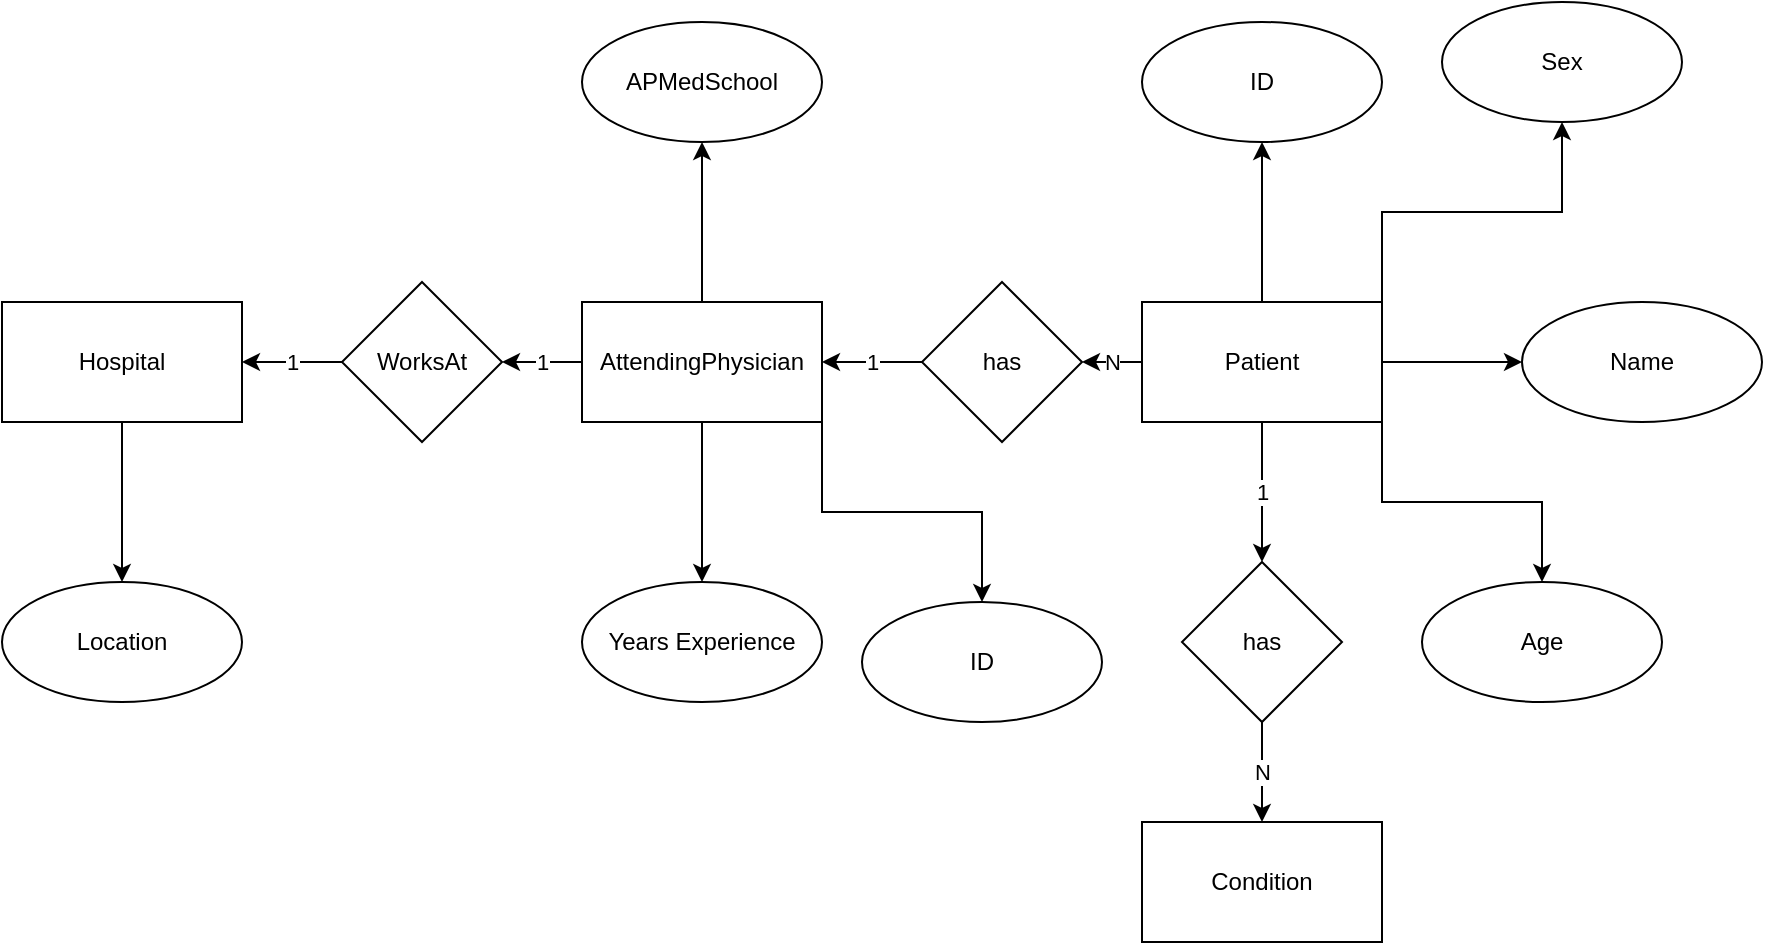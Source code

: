 <mxfile version="20.1.1" type="device"><diagram id="y0iHCeOmUGdGeMGQhV-m" name="Page-1"><mxGraphModel dx="1632" dy="468" grid="1" gridSize="10" guides="1" tooltips="1" connect="1" arrows="1" fold="1" page="1" pageScale="1" pageWidth="850" pageHeight="1100" math="0" shadow="0"><root><mxCell id="0"/><mxCell id="1" parent="0"/><mxCell id="jF_27ay80x-Qgb7Ju7_y-59" value="" style="edgeStyle=orthogonalEdgeStyle;rounded=0;orthogonalLoop=1;jettySize=auto;html=1;" edge="1" parent="1" source="jF_27ay80x-Qgb7Ju7_y-57" target="jF_27ay80x-Qgb7Ju7_y-58"><mxGeometry relative="1" as="geometry"/></mxCell><mxCell id="jF_27ay80x-Qgb7Ju7_y-61" value="" style="edgeStyle=orthogonalEdgeStyle;rounded=0;orthogonalLoop=1;jettySize=auto;html=1;" edge="1" parent="1" source="jF_27ay80x-Qgb7Ju7_y-57" target="jF_27ay80x-Qgb7Ju7_y-60"><mxGeometry relative="1" as="geometry"/></mxCell><mxCell id="jF_27ay80x-Qgb7Ju7_y-63" value="1" style="edgeStyle=orthogonalEdgeStyle;rounded=0;orthogonalLoop=1;jettySize=auto;html=1;" edge="1" parent="1" source="jF_27ay80x-Qgb7Ju7_y-57" target="jF_27ay80x-Qgb7Ju7_y-62"><mxGeometry relative="1" as="geometry"/></mxCell><mxCell id="jF_27ay80x-Qgb7Ju7_y-69" style="edgeStyle=orthogonalEdgeStyle;rounded=0;orthogonalLoop=1;jettySize=auto;html=1;exitX=1;exitY=0;exitDx=0;exitDy=0;entryX=0.5;entryY=1;entryDx=0;entryDy=0;" edge="1" parent="1" source="jF_27ay80x-Qgb7Ju7_y-57" target="jF_27ay80x-Qgb7Ju7_y-70"><mxGeometry relative="1" as="geometry"><mxPoint x="560" y="140" as="targetPoint"/></mxGeometry></mxCell><mxCell id="jF_27ay80x-Qgb7Ju7_y-74" value="N" style="edgeStyle=orthogonalEdgeStyle;rounded=0;orthogonalLoop=1;jettySize=auto;html=1;" edge="1" parent="1" source="jF_27ay80x-Qgb7Ju7_y-57" target="jF_27ay80x-Qgb7Ju7_y-73"><mxGeometry relative="1" as="geometry"/></mxCell><mxCell id="jF_27ay80x-Qgb7Ju7_y-57" value="Patient" style="whiteSpace=wrap;html=1;" vertex="1" parent="1"><mxGeometry x="480" y="220" width="120" height="60" as="geometry"/></mxCell><mxCell id="jF_27ay80x-Qgb7Ju7_y-58" value="ID" style="ellipse;whiteSpace=wrap;html=1;" vertex="1" parent="1"><mxGeometry x="480" y="80" width="120" height="60" as="geometry"/></mxCell><mxCell id="jF_27ay80x-Qgb7Ju7_y-60" value="Name" style="ellipse;whiteSpace=wrap;html=1;" vertex="1" parent="1"><mxGeometry x="670" y="220" width="120" height="60" as="geometry"/></mxCell><mxCell id="jF_27ay80x-Qgb7Ju7_y-65" value="N" style="edgeStyle=orthogonalEdgeStyle;rounded=0;orthogonalLoop=1;jettySize=auto;html=1;" edge="1" parent="1" source="jF_27ay80x-Qgb7Ju7_y-62" target="jF_27ay80x-Qgb7Ju7_y-64"><mxGeometry relative="1" as="geometry"/></mxCell><mxCell id="jF_27ay80x-Qgb7Ju7_y-62" value="has" style="rhombus;whiteSpace=wrap;html=1;" vertex="1" parent="1"><mxGeometry x="500" y="350" width="80" height="80" as="geometry"/></mxCell><mxCell id="jF_27ay80x-Qgb7Ju7_y-64" value="Condition" style="whiteSpace=wrap;html=1;" vertex="1" parent="1"><mxGeometry x="480" y="480" width="120" height="60" as="geometry"/></mxCell><mxCell id="jF_27ay80x-Qgb7Ju7_y-70" value="Sex" style="ellipse;whiteSpace=wrap;html=1;" vertex="1" parent="1"><mxGeometry x="630" y="70" width="120" height="60" as="geometry"/></mxCell><mxCell id="jF_27ay80x-Qgb7Ju7_y-71" style="edgeStyle=orthogonalEdgeStyle;rounded=0;orthogonalLoop=1;jettySize=auto;html=1;exitX=1;exitY=1;exitDx=0;exitDy=0;entryX=0.5;entryY=0;entryDx=0;entryDy=0;" edge="1" parent="1" source="jF_27ay80x-Qgb7Ju7_y-57" target="jF_27ay80x-Qgb7Ju7_y-72"><mxGeometry relative="1" as="geometry"><mxPoint x="550" y="340" as="targetPoint"/><mxPoint x="470" y="220" as="sourcePoint"/></mxGeometry></mxCell><mxCell id="jF_27ay80x-Qgb7Ju7_y-72" value="Age" style="ellipse;whiteSpace=wrap;html=1;" vertex="1" parent="1"><mxGeometry x="620" y="360" width="120" height="60" as="geometry"/></mxCell><mxCell id="jF_27ay80x-Qgb7Ju7_y-76" value="1" style="edgeStyle=orthogonalEdgeStyle;rounded=0;orthogonalLoop=1;jettySize=auto;html=1;" edge="1" parent="1" source="jF_27ay80x-Qgb7Ju7_y-73" target="jF_27ay80x-Qgb7Ju7_y-75"><mxGeometry relative="1" as="geometry"/></mxCell><mxCell id="jF_27ay80x-Qgb7Ju7_y-73" value="has" style="rhombus;whiteSpace=wrap;html=1;" vertex="1" parent="1"><mxGeometry x="370" y="210" width="80" height="80" as="geometry"/></mxCell><mxCell id="jF_27ay80x-Qgb7Ju7_y-78" value="" style="edgeStyle=orthogonalEdgeStyle;rounded=0;orthogonalLoop=1;jettySize=auto;html=1;" edge="1" parent="1" source="jF_27ay80x-Qgb7Ju7_y-75" target="jF_27ay80x-Qgb7Ju7_y-77"><mxGeometry relative="1" as="geometry"/></mxCell><mxCell id="jF_27ay80x-Qgb7Ju7_y-80" value="" style="edgeStyle=orthogonalEdgeStyle;rounded=0;orthogonalLoop=1;jettySize=auto;html=1;" edge="1" parent="1" source="jF_27ay80x-Qgb7Ju7_y-75" target="jF_27ay80x-Qgb7Ju7_y-79"><mxGeometry relative="1" as="geometry"/></mxCell><mxCell id="jF_27ay80x-Qgb7Ju7_y-82" value="1" style="edgeStyle=orthogonalEdgeStyle;rounded=0;orthogonalLoop=1;jettySize=auto;html=1;" edge="1" parent="1" source="jF_27ay80x-Qgb7Ju7_y-75" target="jF_27ay80x-Qgb7Ju7_y-81"><mxGeometry relative="1" as="geometry"/></mxCell><mxCell id="jF_27ay80x-Qgb7Ju7_y-75" value="AttendingPhysician" style="whiteSpace=wrap;html=1;" vertex="1" parent="1"><mxGeometry x="200" y="220" width="120" height="60" as="geometry"/></mxCell><mxCell id="jF_27ay80x-Qgb7Ju7_y-77" value="APMedSchool" style="ellipse;whiteSpace=wrap;html=1;" vertex="1" parent="1"><mxGeometry x="200" y="80" width="120" height="60" as="geometry"/></mxCell><mxCell id="jF_27ay80x-Qgb7Ju7_y-79" value="Years Experience" style="ellipse;whiteSpace=wrap;html=1;" vertex="1" parent="1"><mxGeometry x="200" y="360" width="120" height="60" as="geometry"/></mxCell><mxCell id="jF_27ay80x-Qgb7Ju7_y-84" value="1" style="edgeStyle=orthogonalEdgeStyle;rounded=0;orthogonalLoop=1;jettySize=auto;html=1;" edge="1" parent="1" source="jF_27ay80x-Qgb7Ju7_y-81" target="jF_27ay80x-Qgb7Ju7_y-83"><mxGeometry relative="1" as="geometry"/></mxCell><mxCell id="jF_27ay80x-Qgb7Ju7_y-81" value="WorksAt" style="rhombus;whiteSpace=wrap;html=1;" vertex="1" parent="1"><mxGeometry x="80" y="210" width="80" height="80" as="geometry"/></mxCell><mxCell id="jF_27ay80x-Qgb7Ju7_y-86" value="" style="edgeStyle=orthogonalEdgeStyle;rounded=0;orthogonalLoop=1;jettySize=auto;html=1;" edge="1" parent="1" source="jF_27ay80x-Qgb7Ju7_y-83" target="jF_27ay80x-Qgb7Ju7_y-85"><mxGeometry relative="1" as="geometry"/></mxCell><mxCell id="jF_27ay80x-Qgb7Ju7_y-83" value="Hospital" style="whiteSpace=wrap;html=1;" vertex="1" parent="1"><mxGeometry x="-90" y="220" width="120" height="60" as="geometry"/></mxCell><mxCell id="jF_27ay80x-Qgb7Ju7_y-85" value="Location" style="ellipse;whiteSpace=wrap;html=1;" vertex="1" parent="1"><mxGeometry x="-90" y="360" width="120" height="60" as="geometry"/></mxCell><mxCell id="jF_27ay80x-Qgb7Ju7_y-88" value="ID" style="ellipse;whiteSpace=wrap;html=1;" vertex="1" parent="1"><mxGeometry x="340" y="370" width="120" height="60" as="geometry"/></mxCell><mxCell id="jF_27ay80x-Qgb7Ju7_y-91" style="edgeStyle=orthogonalEdgeStyle;rounded=0;orthogonalLoop=1;jettySize=auto;html=1;exitX=1;exitY=1;exitDx=0;exitDy=0;entryX=0.5;entryY=0;entryDx=0;entryDy=0;" edge="1" parent="1" source="jF_27ay80x-Qgb7Ju7_y-75" target="jF_27ay80x-Qgb7Ju7_y-88"><mxGeometry relative="1" as="geometry"><mxPoint x="690" y="370" as="targetPoint"/><mxPoint x="610" y="290" as="sourcePoint"/></mxGeometry></mxCell></root></mxGraphModel></diagram></mxfile>